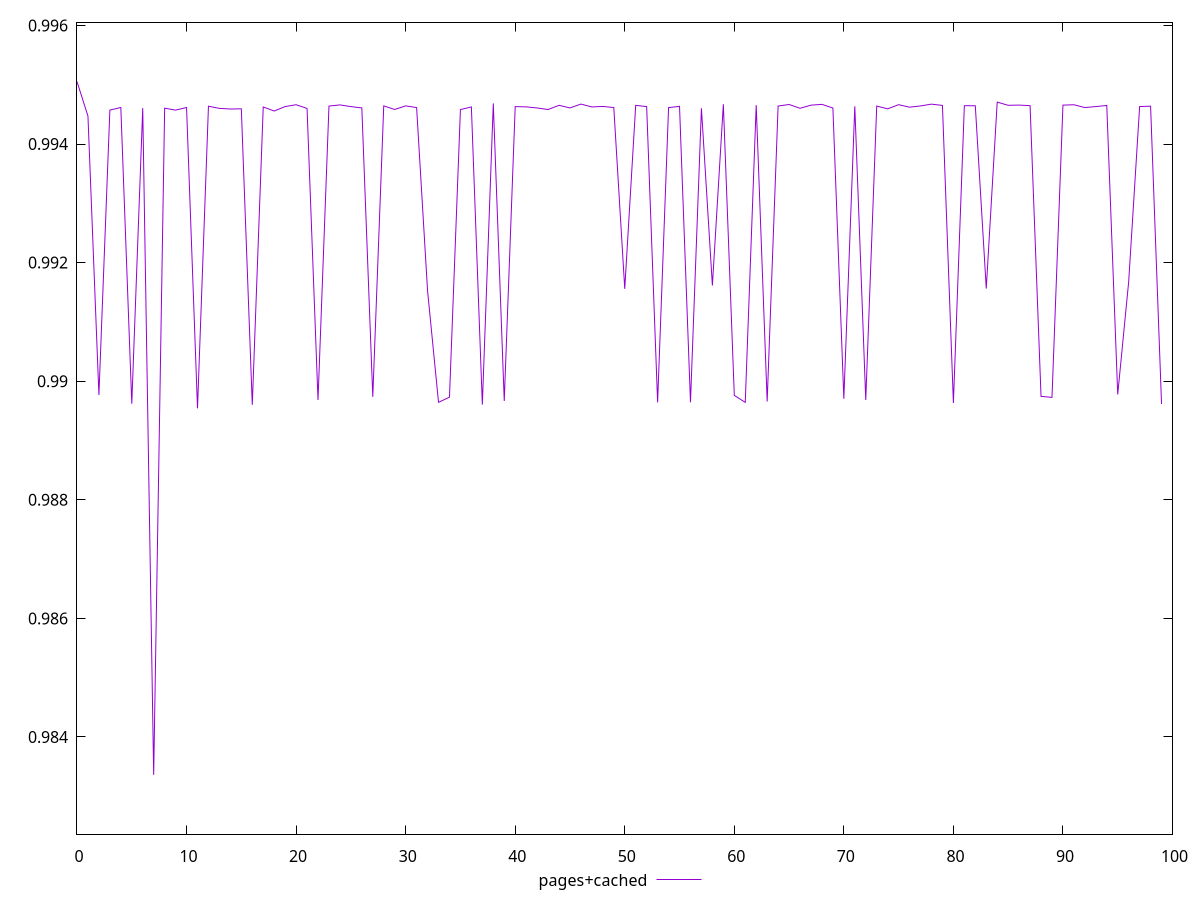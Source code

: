 $_pagesCached <<EOF
0.9950528285962085
0.9944709079124538
0.9897683570038219
0.9945722784204183
0.9946159874416284
0.9896205375916258
0.9946053214492175
0.9833619866068815
0.9946043054795852
0.9945718490260528
0.9946158535207787
0.9895427540281219
0.994637775880202
0.9946012097720174
0.9945905124585406
0.9945934581450857
0.9896027398899722
0.9946250081322277
0.9945568114335104
0.9946316528530168
0.9946630123997424
0.9945999214705582
0.9896819931211824
0.9946403891854114
0.9946596383256985
0.9946311032522981
0.9946091761755578
0.9897367311217861
0.9946433284647959
0.994582616846899
0.9946435536166729
0.994614391952273
0.99152493193546
0.9896442437660908
0.9897307787076179
0.9945808695406415
0.994625280656398
0.9896062380422985
0.9946852145958028
0.9896668753393716
0.9946310481229194
0.9946266297540032
0.9946080903507398
0.9945817087695772
0.99465271396435
0.9946085779861579
0.9946733163497414
0.9946251285122396
0.9946345555367861
0.9946147736955526
0.9915574605970447
0.9946526356763219
0.9946307173380127
0.9896433278672585
0.9946138678604153
0.9946353887203583
0.9896444703990249
0.9946024693405693
0.9916140027071173
0.9946708094289252
0.9897610788973294
0.9896435585137582
0.9946560629125873
0.9896587666230123
0.9946408680241621
0.9946666492731713
0.9946030143606732
0.9946555001427138
0.9946689182881583
0.9946071803474712
0.9897035355454026
0.9946363603708492
0.9896832603297967
0.9946403758375446
0.9945936680269727
0.9946635945535979
0.9946211231540849
0.9946424161123866
0.9946725854606873
0.994651204690999
0.9896323260138236
0.9946465149746573
0.9946449410676221
0.9915628014760262
0.9947065873791716
0.9946532119899669
0.9946564891238394
0.9946468800597252
0.9897440543811191
0.9897276915701145
0.994655923056639
0.9946622588578184
0.9946148975904634
0.9946316461711866
0.9946500183782434
0.9897765062133206
0.9916777265253255
0.9946318098742879
0.9946382181712239
0.9896157592397599
EOF
set key outside below
set terminal pngcairo
set output "report_00006_2020-11-02T20-21-41.718Z/first-cpu-idle/pages+cached//score.png"
set yrange [0.9823619866068815:0.9960528285962085]
plot $_pagesCached title "pages+cached" with line ,